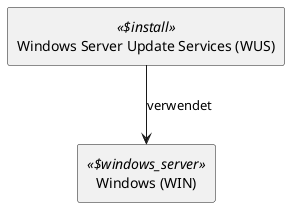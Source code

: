 @startuml


skinparam monochrome true
skinparam componentStyle uml2



show stereotype

rectangle Windows__F_Server__F_Update__F_Services__F___N_WUS__O_ as "Windows Server Update Services (WUS)" <<$install>> {
}

rectangle Windows__F___N_WIN__O_ as "Windows (WIN)" <<$windows_server>> {
}
Windows__F_Server__F_Update__F_Services__F___N_WUS__O_ -down-> Windows__F___N_WIN__O_ : verwendet 

' Begin Protected Region [[layouting]]

' End Protected Region   [[layouting]]

@enduml
' Actifsource ID=[dc5bfacd-eaac-11e8-88d3-bfc6b992bdec,0110af5f-0e1a-11e9-8b4c-f9aec93d8b56,Hash]
